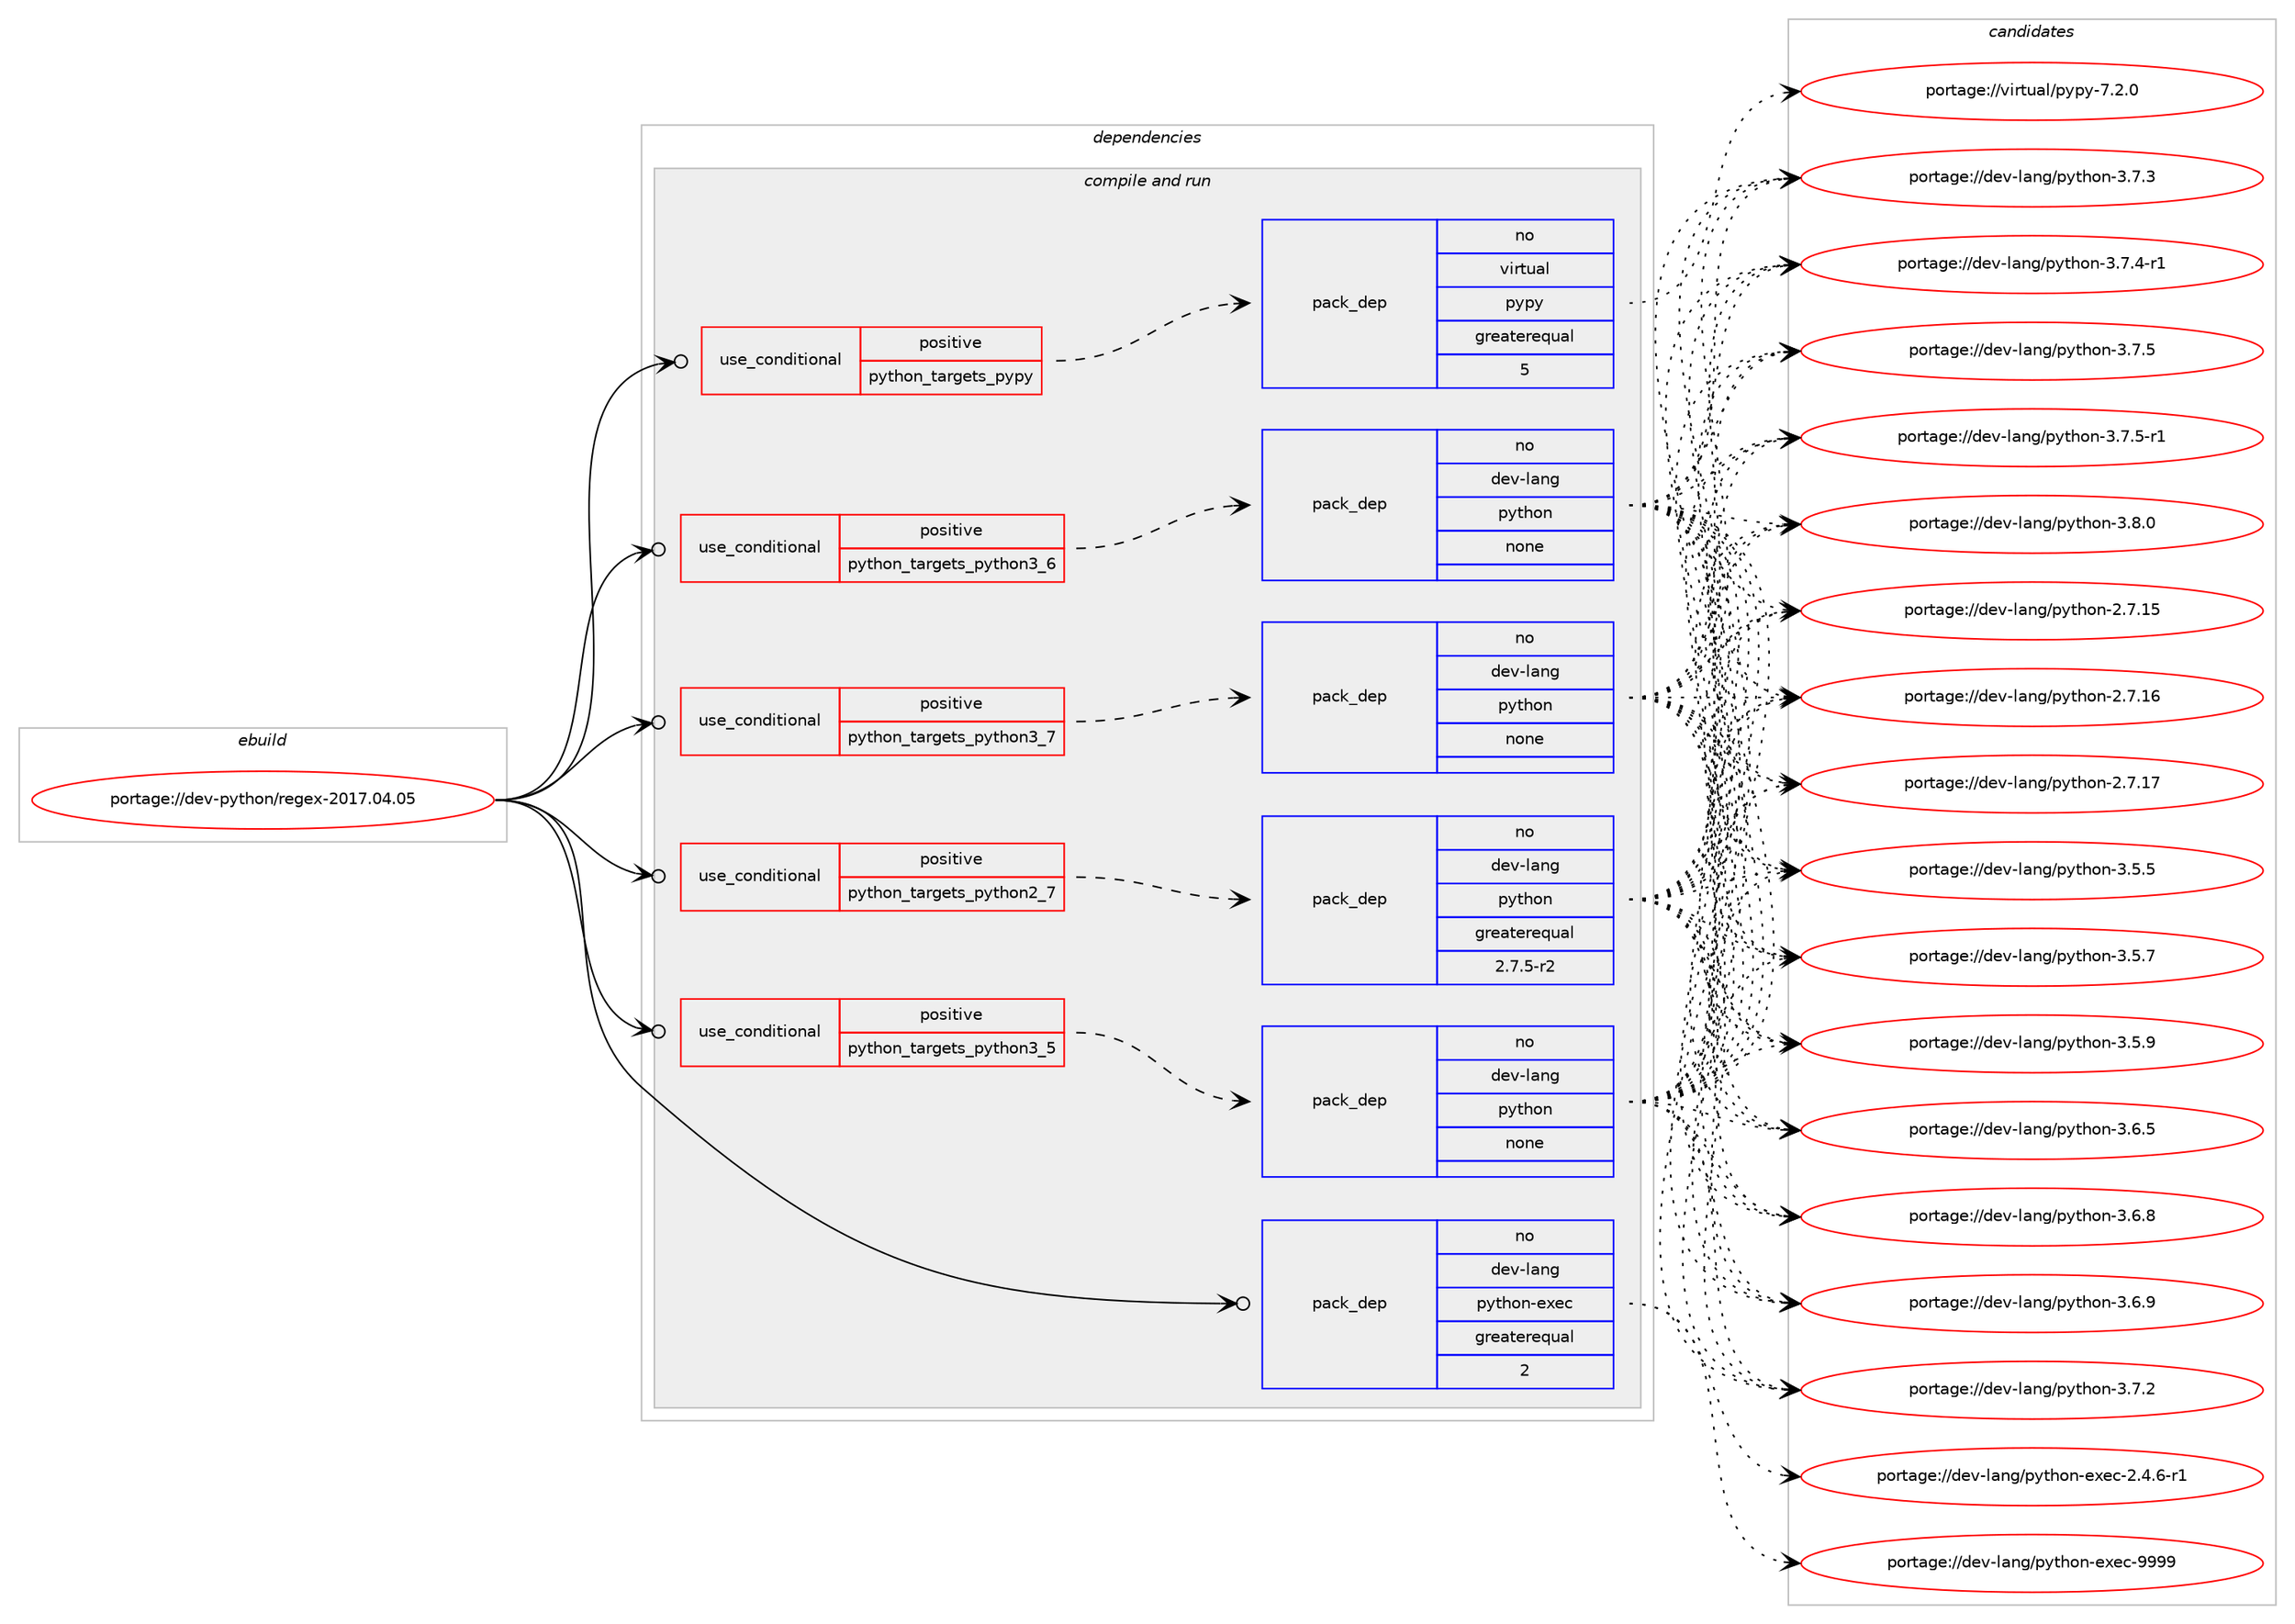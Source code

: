 digraph prolog {

# *************
# Graph options
# *************

newrank=true;
concentrate=true;
compound=true;
graph [rankdir=LR,fontname=Helvetica,fontsize=10,ranksep=1.5];#, ranksep=2.5, nodesep=0.2];
edge  [arrowhead=vee];
node  [fontname=Helvetica,fontsize=10];

# **********
# The ebuild
# **********

subgraph cluster_leftcol {
color=gray;
rank=same;
label=<<i>ebuild</i>>;
id [label="portage://dev-python/regex-2017.04.05", color=red, width=4, href="../dev-python/regex-2017.04.05.svg"];
}

# ****************
# The dependencies
# ****************

subgraph cluster_midcol {
color=gray;
label=<<i>dependencies</i>>;
subgraph cluster_compile {
fillcolor="#eeeeee";
style=filled;
label=<<i>compile</i>>;
}
subgraph cluster_compileandrun {
fillcolor="#eeeeee";
style=filled;
label=<<i>compile and run</i>>;
subgraph cond37850 {
dependency169934 [label=<<TABLE BORDER="0" CELLBORDER="1" CELLSPACING="0" CELLPADDING="4"><TR><TD ROWSPAN="3" CELLPADDING="10">use_conditional</TD></TR><TR><TD>positive</TD></TR><TR><TD>python_targets_pypy</TD></TR></TABLE>>, shape=none, color=red];
subgraph pack128683 {
dependency169935 [label=<<TABLE BORDER="0" CELLBORDER="1" CELLSPACING="0" CELLPADDING="4" WIDTH="220"><TR><TD ROWSPAN="6" CELLPADDING="30">pack_dep</TD></TR><TR><TD WIDTH="110">no</TD></TR><TR><TD>virtual</TD></TR><TR><TD>pypy</TD></TR><TR><TD>greaterequal</TD></TR><TR><TD>5</TD></TR></TABLE>>, shape=none, color=blue];
}
dependency169934:e -> dependency169935:w [weight=20,style="dashed",arrowhead="vee"];
}
id:e -> dependency169934:w [weight=20,style="solid",arrowhead="odotvee"];
subgraph cond37851 {
dependency169936 [label=<<TABLE BORDER="0" CELLBORDER="1" CELLSPACING="0" CELLPADDING="4"><TR><TD ROWSPAN="3" CELLPADDING="10">use_conditional</TD></TR><TR><TD>positive</TD></TR><TR><TD>python_targets_python2_7</TD></TR></TABLE>>, shape=none, color=red];
subgraph pack128684 {
dependency169937 [label=<<TABLE BORDER="0" CELLBORDER="1" CELLSPACING="0" CELLPADDING="4" WIDTH="220"><TR><TD ROWSPAN="6" CELLPADDING="30">pack_dep</TD></TR><TR><TD WIDTH="110">no</TD></TR><TR><TD>dev-lang</TD></TR><TR><TD>python</TD></TR><TR><TD>greaterequal</TD></TR><TR><TD>2.7.5-r2</TD></TR></TABLE>>, shape=none, color=blue];
}
dependency169936:e -> dependency169937:w [weight=20,style="dashed",arrowhead="vee"];
}
id:e -> dependency169936:w [weight=20,style="solid",arrowhead="odotvee"];
subgraph cond37852 {
dependency169938 [label=<<TABLE BORDER="0" CELLBORDER="1" CELLSPACING="0" CELLPADDING="4"><TR><TD ROWSPAN="3" CELLPADDING="10">use_conditional</TD></TR><TR><TD>positive</TD></TR><TR><TD>python_targets_python3_5</TD></TR></TABLE>>, shape=none, color=red];
subgraph pack128685 {
dependency169939 [label=<<TABLE BORDER="0" CELLBORDER="1" CELLSPACING="0" CELLPADDING="4" WIDTH="220"><TR><TD ROWSPAN="6" CELLPADDING="30">pack_dep</TD></TR><TR><TD WIDTH="110">no</TD></TR><TR><TD>dev-lang</TD></TR><TR><TD>python</TD></TR><TR><TD>none</TD></TR><TR><TD></TD></TR></TABLE>>, shape=none, color=blue];
}
dependency169938:e -> dependency169939:w [weight=20,style="dashed",arrowhead="vee"];
}
id:e -> dependency169938:w [weight=20,style="solid",arrowhead="odotvee"];
subgraph cond37853 {
dependency169940 [label=<<TABLE BORDER="0" CELLBORDER="1" CELLSPACING="0" CELLPADDING="4"><TR><TD ROWSPAN="3" CELLPADDING="10">use_conditional</TD></TR><TR><TD>positive</TD></TR><TR><TD>python_targets_python3_6</TD></TR></TABLE>>, shape=none, color=red];
subgraph pack128686 {
dependency169941 [label=<<TABLE BORDER="0" CELLBORDER="1" CELLSPACING="0" CELLPADDING="4" WIDTH="220"><TR><TD ROWSPAN="6" CELLPADDING="30">pack_dep</TD></TR><TR><TD WIDTH="110">no</TD></TR><TR><TD>dev-lang</TD></TR><TR><TD>python</TD></TR><TR><TD>none</TD></TR><TR><TD></TD></TR></TABLE>>, shape=none, color=blue];
}
dependency169940:e -> dependency169941:w [weight=20,style="dashed",arrowhead="vee"];
}
id:e -> dependency169940:w [weight=20,style="solid",arrowhead="odotvee"];
subgraph cond37854 {
dependency169942 [label=<<TABLE BORDER="0" CELLBORDER="1" CELLSPACING="0" CELLPADDING="4"><TR><TD ROWSPAN="3" CELLPADDING="10">use_conditional</TD></TR><TR><TD>positive</TD></TR><TR><TD>python_targets_python3_7</TD></TR></TABLE>>, shape=none, color=red];
subgraph pack128687 {
dependency169943 [label=<<TABLE BORDER="0" CELLBORDER="1" CELLSPACING="0" CELLPADDING="4" WIDTH="220"><TR><TD ROWSPAN="6" CELLPADDING="30">pack_dep</TD></TR><TR><TD WIDTH="110">no</TD></TR><TR><TD>dev-lang</TD></TR><TR><TD>python</TD></TR><TR><TD>none</TD></TR><TR><TD></TD></TR></TABLE>>, shape=none, color=blue];
}
dependency169942:e -> dependency169943:w [weight=20,style="dashed",arrowhead="vee"];
}
id:e -> dependency169942:w [weight=20,style="solid",arrowhead="odotvee"];
subgraph pack128688 {
dependency169944 [label=<<TABLE BORDER="0" CELLBORDER="1" CELLSPACING="0" CELLPADDING="4" WIDTH="220"><TR><TD ROWSPAN="6" CELLPADDING="30">pack_dep</TD></TR><TR><TD WIDTH="110">no</TD></TR><TR><TD>dev-lang</TD></TR><TR><TD>python-exec</TD></TR><TR><TD>greaterequal</TD></TR><TR><TD>2</TD></TR></TABLE>>, shape=none, color=blue];
}
id:e -> dependency169944:w [weight=20,style="solid",arrowhead="odotvee"];
}
subgraph cluster_run {
fillcolor="#eeeeee";
style=filled;
label=<<i>run</i>>;
}
}

# **************
# The candidates
# **************

subgraph cluster_choices {
rank=same;
color=gray;
label=<<i>candidates</i>>;

subgraph choice128683 {
color=black;
nodesep=1;
choiceportage1181051141161179710847112121112121455546504648 [label="portage://virtual/pypy-7.2.0", color=red, width=4,href="../virtual/pypy-7.2.0.svg"];
dependency169935:e -> choiceportage1181051141161179710847112121112121455546504648:w [style=dotted,weight="100"];
}
subgraph choice128684 {
color=black;
nodesep=1;
choiceportage10010111845108971101034711212111610411111045504655464953 [label="portage://dev-lang/python-2.7.15", color=red, width=4,href="../dev-lang/python-2.7.15.svg"];
choiceportage10010111845108971101034711212111610411111045504655464954 [label="portage://dev-lang/python-2.7.16", color=red, width=4,href="../dev-lang/python-2.7.16.svg"];
choiceportage10010111845108971101034711212111610411111045504655464955 [label="portage://dev-lang/python-2.7.17", color=red, width=4,href="../dev-lang/python-2.7.17.svg"];
choiceportage100101118451089711010347112121116104111110455146534653 [label="portage://dev-lang/python-3.5.5", color=red, width=4,href="../dev-lang/python-3.5.5.svg"];
choiceportage100101118451089711010347112121116104111110455146534655 [label="portage://dev-lang/python-3.5.7", color=red, width=4,href="../dev-lang/python-3.5.7.svg"];
choiceportage100101118451089711010347112121116104111110455146534657 [label="portage://dev-lang/python-3.5.9", color=red, width=4,href="../dev-lang/python-3.5.9.svg"];
choiceportage100101118451089711010347112121116104111110455146544653 [label="portage://dev-lang/python-3.6.5", color=red, width=4,href="../dev-lang/python-3.6.5.svg"];
choiceportage100101118451089711010347112121116104111110455146544656 [label="portage://dev-lang/python-3.6.8", color=red, width=4,href="../dev-lang/python-3.6.8.svg"];
choiceportage100101118451089711010347112121116104111110455146544657 [label="portage://dev-lang/python-3.6.9", color=red, width=4,href="../dev-lang/python-3.6.9.svg"];
choiceportage100101118451089711010347112121116104111110455146554650 [label="portage://dev-lang/python-3.7.2", color=red, width=4,href="../dev-lang/python-3.7.2.svg"];
choiceportage100101118451089711010347112121116104111110455146554651 [label="portage://dev-lang/python-3.7.3", color=red, width=4,href="../dev-lang/python-3.7.3.svg"];
choiceportage1001011184510897110103471121211161041111104551465546524511449 [label="portage://dev-lang/python-3.7.4-r1", color=red, width=4,href="../dev-lang/python-3.7.4-r1.svg"];
choiceportage100101118451089711010347112121116104111110455146554653 [label="portage://dev-lang/python-3.7.5", color=red, width=4,href="../dev-lang/python-3.7.5.svg"];
choiceportage1001011184510897110103471121211161041111104551465546534511449 [label="portage://dev-lang/python-3.7.5-r1", color=red, width=4,href="../dev-lang/python-3.7.5-r1.svg"];
choiceportage100101118451089711010347112121116104111110455146564648 [label="portage://dev-lang/python-3.8.0", color=red, width=4,href="../dev-lang/python-3.8.0.svg"];
dependency169937:e -> choiceportage10010111845108971101034711212111610411111045504655464953:w [style=dotted,weight="100"];
dependency169937:e -> choiceportage10010111845108971101034711212111610411111045504655464954:w [style=dotted,weight="100"];
dependency169937:e -> choiceportage10010111845108971101034711212111610411111045504655464955:w [style=dotted,weight="100"];
dependency169937:e -> choiceportage100101118451089711010347112121116104111110455146534653:w [style=dotted,weight="100"];
dependency169937:e -> choiceportage100101118451089711010347112121116104111110455146534655:w [style=dotted,weight="100"];
dependency169937:e -> choiceportage100101118451089711010347112121116104111110455146534657:w [style=dotted,weight="100"];
dependency169937:e -> choiceportage100101118451089711010347112121116104111110455146544653:w [style=dotted,weight="100"];
dependency169937:e -> choiceportage100101118451089711010347112121116104111110455146544656:w [style=dotted,weight="100"];
dependency169937:e -> choiceportage100101118451089711010347112121116104111110455146544657:w [style=dotted,weight="100"];
dependency169937:e -> choiceportage100101118451089711010347112121116104111110455146554650:w [style=dotted,weight="100"];
dependency169937:e -> choiceportage100101118451089711010347112121116104111110455146554651:w [style=dotted,weight="100"];
dependency169937:e -> choiceportage1001011184510897110103471121211161041111104551465546524511449:w [style=dotted,weight="100"];
dependency169937:e -> choiceportage100101118451089711010347112121116104111110455146554653:w [style=dotted,weight="100"];
dependency169937:e -> choiceportage1001011184510897110103471121211161041111104551465546534511449:w [style=dotted,weight="100"];
dependency169937:e -> choiceportage100101118451089711010347112121116104111110455146564648:w [style=dotted,weight="100"];
}
subgraph choice128685 {
color=black;
nodesep=1;
choiceportage10010111845108971101034711212111610411111045504655464953 [label="portage://dev-lang/python-2.7.15", color=red, width=4,href="../dev-lang/python-2.7.15.svg"];
choiceportage10010111845108971101034711212111610411111045504655464954 [label="portage://dev-lang/python-2.7.16", color=red, width=4,href="../dev-lang/python-2.7.16.svg"];
choiceportage10010111845108971101034711212111610411111045504655464955 [label="portage://dev-lang/python-2.7.17", color=red, width=4,href="../dev-lang/python-2.7.17.svg"];
choiceportage100101118451089711010347112121116104111110455146534653 [label="portage://dev-lang/python-3.5.5", color=red, width=4,href="../dev-lang/python-3.5.5.svg"];
choiceportage100101118451089711010347112121116104111110455146534655 [label="portage://dev-lang/python-3.5.7", color=red, width=4,href="../dev-lang/python-3.5.7.svg"];
choiceportage100101118451089711010347112121116104111110455146534657 [label="portage://dev-lang/python-3.5.9", color=red, width=4,href="../dev-lang/python-3.5.9.svg"];
choiceportage100101118451089711010347112121116104111110455146544653 [label="portage://dev-lang/python-3.6.5", color=red, width=4,href="../dev-lang/python-3.6.5.svg"];
choiceportage100101118451089711010347112121116104111110455146544656 [label="portage://dev-lang/python-3.6.8", color=red, width=4,href="../dev-lang/python-3.6.8.svg"];
choiceportage100101118451089711010347112121116104111110455146544657 [label="portage://dev-lang/python-3.6.9", color=red, width=4,href="../dev-lang/python-3.6.9.svg"];
choiceportage100101118451089711010347112121116104111110455146554650 [label="portage://dev-lang/python-3.7.2", color=red, width=4,href="../dev-lang/python-3.7.2.svg"];
choiceportage100101118451089711010347112121116104111110455146554651 [label="portage://dev-lang/python-3.7.3", color=red, width=4,href="../dev-lang/python-3.7.3.svg"];
choiceportage1001011184510897110103471121211161041111104551465546524511449 [label="portage://dev-lang/python-3.7.4-r1", color=red, width=4,href="../dev-lang/python-3.7.4-r1.svg"];
choiceportage100101118451089711010347112121116104111110455146554653 [label="portage://dev-lang/python-3.7.5", color=red, width=4,href="../dev-lang/python-3.7.5.svg"];
choiceportage1001011184510897110103471121211161041111104551465546534511449 [label="portage://dev-lang/python-3.7.5-r1", color=red, width=4,href="../dev-lang/python-3.7.5-r1.svg"];
choiceportage100101118451089711010347112121116104111110455146564648 [label="portage://dev-lang/python-3.8.0", color=red, width=4,href="../dev-lang/python-3.8.0.svg"];
dependency169939:e -> choiceportage10010111845108971101034711212111610411111045504655464953:w [style=dotted,weight="100"];
dependency169939:e -> choiceportage10010111845108971101034711212111610411111045504655464954:w [style=dotted,weight="100"];
dependency169939:e -> choiceportage10010111845108971101034711212111610411111045504655464955:w [style=dotted,weight="100"];
dependency169939:e -> choiceportage100101118451089711010347112121116104111110455146534653:w [style=dotted,weight="100"];
dependency169939:e -> choiceportage100101118451089711010347112121116104111110455146534655:w [style=dotted,weight="100"];
dependency169939:e -> choiceportage100101118451089711010347112121116104111110455146534657:w [style=dotted,weight="100"];
dependency169939:e -> choiceportage100101118451089711010347112121116104111110455146544653:w [style=dotted,weight="100"];
dependency169939:e -> choiceportage100101118451089711010347112121116104111110455146544656:w [style=dotted,weight="100"];
dependency169939:e -> choiceportage100101118451089711010347112121116104111110455146544657:w [style=dotted,weight="100"];
dependency169939:e -> choiceportage100101118451089711010347112121116104111110455146554650:w [style=dotted,weight="100"];
dependency169939:e -> choiceportage100101118451089711010347112121116104111110455146554651:w [style=dotted,weight="100"];
dependency169939:e -> choiceportage1001011184510897110103471121211161041111104551465546524511449:w [style=dotted,weight="100"];
dependency169939:e -> choiceportage100101118451089711010347112121116104111110455146554653:w [style=dotted,weight="100"];
dependency169939:e -> choiceportage1001011184510897110103471121211161041111104551465546534511449:w [style=dotted,weight="100"];
dependency169939:e -> choiceportage100101118451089711010347112121116104111110455146564648:w [style=dotted,weight="100"];
}
subgraph choice128686 {
color=black;
nodesep=1;
choiceportage10010111845108971101034711212111610411111045504655464953 [label="portage://dev-lang/python-2.7.15", color=red, width=4,href="../dev-lang/python-2.7.15.svg"];
choiceportage10010111845108971101034711212111610411111045504655464954 [label="portage://dev-lang/python-2.7.16", color=red, width=4,href="../dev-lang/python-2.7.16.svg"];
choiceportage10010111845108971101034711212111610411111045504655464955 [label="portage://dev-lang/python-2.7.17", color=red, width=4,href="../dev-lang/python-2.7.17.svg"];
choiceportage100101118451089711010347112121116104111110455146534653 [label="portage://dev-lang/python-3.5.5", color=red, width=4,href="../dev-lang/python-3.5.5.svg"];
choiceportage100101118451089711010347112121116104111110455146534655 [label="portage://dev-lang/python-3.5.7", color=red, width=4,href="../dev-lang/python-3.5.7.svg"];
choiceportage100101118451089711010347112121116104111110455146534657 [label="portage://dev-lang/python-3.5.9", color=red, width=4,href="../dev-lang/python-3.5.9.svg"];
choiceportage100101118451089711010347112121116104111110455146544653 [label="portage://dev-lang/python-3.6.5", color=red, width=4,href="../dev-lang/python-3.6.5.svg"];
choiceportage100101118451089711010347112121116104111110455146544656 [label="portage://dev-lang/python-3.6.8", color=red, width=4,href="../dev-lang/python-3.6.8.svg"];
choiceportage100101118451089711010347112121116104111110455146544657 [label="portage://dev-lang/python-3.6.9", color=red, width=4,href="../dev-lang/python-3.6.9.svg"];
choiceportage100101118451089711010347112121116104111110455146554650 [label="portage://dev-lang/python-3.7.2", color=red, width=4,href="../dev-lang/python-3.7.2.svg"];
choiceportage100101118451089711010347112121116104111110455146554651 [label="portage://dev-lang/python-3.7.3", color=red, width=4,href="../dev-lang/python-3.7.3.svg"];
choiceportage1001011184510897110103471121211161041111104551465546524511449 [label="portage://dev-lang/python-3.7.4-r1", color=red, width=4,href="../dev-lang/python-3.7.4-r1.svg"];
choiceportage100101118451089711010347112121116104111110455146554653 [label="portage://dev-lang/python-3.7.5", color=red, width=4,href="../dev-lang/python-3.7.5.svg"];
choiceportage1001011184510897110103471121211161041111104551465546534511449 [label="portage://dev-lang/python-3.7.5-r1", color=red, width=4,href="../dev-lang/python-3.7.5-r1.svg"];
choiceportage100101118451089711010347112121116104111110455146564648 [label="portage://dev-lang/python-3.8.0", color=red, width=4,href="../dev-lang/python-3.8.0.svg"];
dependency169941:e -> choiceportage10010111845108971101034711212111610411111045504655464953:w [style=dotted,weight="100"];
dependency169941:e -> choiceportage10010111845108971101034711212111610411111045504655464954:w [style=dotted,weight="100"];
dependency169941:e -> choiceportage10010111845108971101034711212111610411111045504655464955:w [style=dotted,weight="100"];
dependency169941:e -> choiceportage100101118451089711010347112121116104111110455146534653:w [style=dotted,weight="100"];
dependency169941:e -> choiceportage100101118451089711010347112121116104111110455146534655:w [style=dotted,weight="100"];
dependency169941:e -> choiceportage100101118451089711010347112121116104111110455146534657:w [style=dotted,weight="100"];
dependency169941:e -> choiceportage100101118451089711010347112121116104111110455146544653:w [style=dotted,weight="100"];
dependency169941:e -> choiceportage100101118451089711010347112121116104111110455146544656:w [style=dotted,weight="100"];
dependency169941:e -> choiceportage100101118451089711010347112121116104111110455146544657:w [style=dotted,weight="100"];
dependency169941:e -> choiceportage100101118451089711010347112121116104111110455146554650:w [style=dotted,weight="100"];
dependency169941:e -> choiceportage100101118451089711010347112121116104111110455146554651:w [style=dotted,weight="100"];
dependency169941:e -> choiceportage1001011184510897110103471121211161041111104551465546524511449:w [style=dotted,weight="100"];
dependency169941:e -> choiceportage100101118451089711010347112121116104111110455146554653:w [style=dotted,weight="100"];
dependency169941:e -> choiceportage1001011184510897110103471121211161041111104551465546534511449:w [style=dotted,weight="100"];
dependency169941:e -> choiceportage100101118451089711010347112121116104111110455146564648:w [style=dotted,weight="100"];
}
subgraph choice128687 {
color=black;
nodesep=1;
choiceportage10010111845108971101034711212111610411111045504655464953 [label="portage://dev-lang/python-2.7.15", color=red, width=4,href="../dev-lang/python-2.7.15.svg"];
choiceportage10010111845108971101034711212111610411111045504655464954 [label="portage://dev-lang/python-2.7.16", color=red, width=4,href="../dev-lang/python-2.7.16.svg"];
choiceportage10010111845108971101034711212111610411111045504655464955 [label="portage://dev-lang/python-2.7.17", color=red, width=4,href="../dev-lang/python-2.7.17.svg"];
choiceportage100101118451089711010347112121116104111110455146534653 [label="portage://dev-lang/python-3.5.5", color=red, width=4,href="../dev-lang/python-3.5.5.svg"];
choiceportage100101118451089711010347112121116104111110455146534655 [label="portage://dev-lang/python-3.5.7", color=red, width=4,href="../dev-lang/python-3.5.7.svg"];
choiceportage100101118451089711010347112121116104111110455146534657 [label="portage://dev-lang/python-3.5.9", color=red, width=4,href="../dev-lang/python-3.5.9.svg"];
choiceportage100101118451089711010347112121116104111110455146544653 [label="portage://dev-lang/python-3.6.5", color=red, width=4,href="../dev-lang/python-3.6.5.svg"];
choiceportage100101118451089711010347112121116104111110455146544656 [label="portage://dev-lang/python-3.6.8", color=red, width=4,href="../dev-lang/python-3.6.8.svg"];
choiceportage100101118451089711010347112121116104111110455146544657 [label="portage://dev-lang/python-3.6.9", color=red, width=4,href="../dev-lang/python-3.6.9.svg"];
choiceportage100101118451089711010347112121116104111110455146554650 [label="portage://dev-lang/python-3.7.2", color=red, width=4,href="../dev-lang/python-3.7.2.svg"];
choiceportage100101118451089711010347112121116104111110455146554651 [label="portage://dev-lang/python-3.7.3", color=red, width=4,href="../dev-lang/python-3.7.3.svg"];
choiceportage1001011184510897110103471121211161041111104551465546524511449 [label="portage://dev-lang/python-3.7.4-r1", color=red, width=4,href="../dev-lang/python-3.7.4-r1.svg"];
choiceportage100101118451089711010347112121116104111110455146554653 [label="portage://dev-lang/python-3.7.5", color=red, width=4,href="../dev-lang/python-3.7.5.svg"];
choiceportage1001011184510897110103471121211161041111104551465546534511449 [label="portage://dev-lang/python-3.7.5-r1", color=red, width=4,href="../dev-lang/python-3.7.5-r1.svg"];
choiceportage100101118451089711010347112121116104111110455146564648 [label="portage://dev-lang/python-3.8.0", color=red, width=4,href="../dev-lang/python-3.8.0.svg"];
dependency169943:e -> choiceportage10010111845108971101034711212111610411111045504655464953:w [style=dotted,weight="100"];
dependency169943:e -> choiceportage10010111845108971101034711212111610411111045504655464954:w [style=dotted,weight="100"];
dependency169943:e -> choiceportage10010111845108971101034711212111610411111045504655464955:w [style=dotted,weight="100"];
dependency169943:e -> choiceportage100101118451089711010347112121116104111110455146534653:w [style=dotted,weight="100"];
dependency169943:e -> choiceportage100101118451089711010347112121116104111110455146534655:w [style=dotted,weight="100"];
dependency169943:e -> choiceportage100101118451089711010347112121116104111110455146534657:w [style=dotted,weight="100"];
dependency169943:e -> choiceportage100101118451089711010347112121116104111110455146544653:w [style=dotted,weight="100"];
dependency169943:e -> choiceportage100101118451089711010347112121116104111110455146544656:w [style=dotted,weight="100"];
dependency169943:e -> choiceportage100101118451089711010347112121116104111110455146544657:w [style=dotted,weight="100"];
dependency169943:e -> choiceportage100101118451089711010347112121116104111110455146554650:w [style=dotted,weight="100"];
dependency169943:e -> choiceportage100101118451089711010347112121116104111110455146554651:w [style=dotted,weight="100"];
dependency169943:e -> choiceportage1001011184510897110103471121211161041111104551465546524511449:w [style=dotted,weight="100"];
dependency169943:e -> choiceportage100101118451089711010347112121116104111110455146554653:w [style=dotted,weight="100"];
dependency169943:e -> choiceportage1001011184510897110103471121211161041111104551465546534511449:w [style=dotted,weight="100"];
dependency169943:e -> choiceportage100101118451089711010347112121116104111110455146564648:w [style=dotted,weight="100"];
}
subgraph choice128688 {
color=black;
nodesep=1;
choiceportage10010111845108971101034711212111610411111045101120101994550465246544511449 [label="portage://dev-lang/python-exec-2.4.6-r1", color=red, width=4,href="../dev-lang/python-exec-2.4.6-r1.svg"];
choiceportage10010111845108971101034711212111610411111045101120101994557575757 [label="portage://dev-lang/python-exec-9999", color=red, width=4,href="../dev-lang/python-exec-9999.svg"];
dependency169944:e -> choiceportage10010111845108971101034711212111610411111045101120101994550465246544511449:w [style=dotted,weight="100"];
dependency169944:e -> choiceportage10010111845108971101034711212111610411111045101120101994557575757:w [style=dotted,weight="100"];
}
}

}
